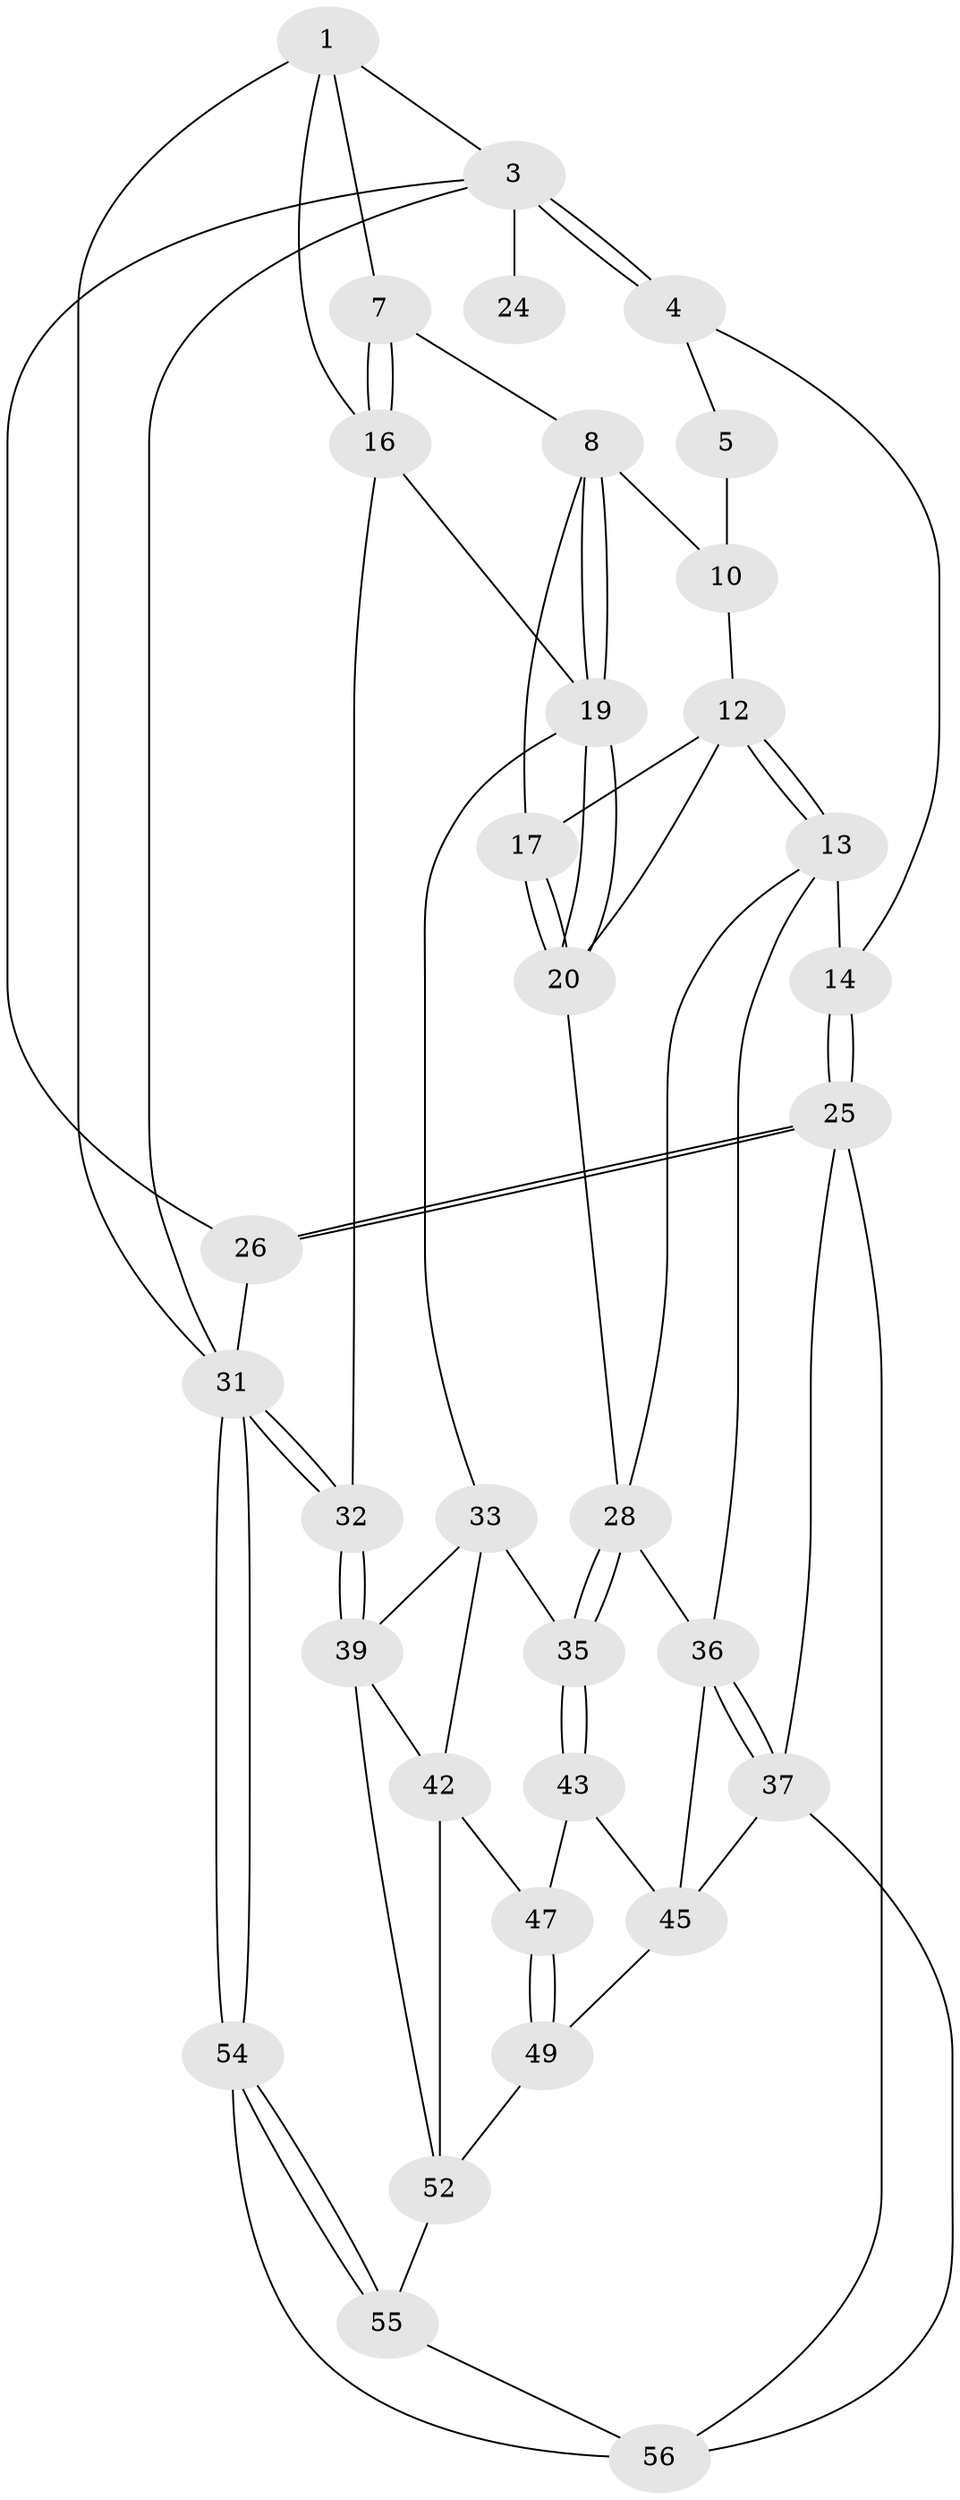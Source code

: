 // original degree distribution, {3: 0.05084745762711865, 5: 0.559322033898305, 4: 0.2033898305084746, 6: 0.1864406779661017}
// Generated by graph-tools (version 1.1) at 2025/11/02/27/25 16:11:54]
// undirected, 34 vertices, 76 edges
graph export_dot {
graph [start="1"]
  node [color=gray90,style=filled];
  1 [pos="+0.8243075644251013+0",super="+2"];
  3 [pos="+0+0",super="+27"];
  4 [pos="+0.34351013238088857+0",super="+15"];
  5 [pos="+0.36483590316520875+0",super="+6"];
  7 [pos="+0.8330788641769719+0.13146368291153074"];
  8 [pos="+0.7948459851604103+0.22252603768968504",super="+9"];
  10 [pos="+0.645970124135526+0.11362662243852013",super="+11"];
  12 [pos="+0.447838299002993+0.3103120383711759",super="+18"];
  13 [pos="+0.3989278080392402+0.33682875549387475",super="+30"];
  14 [pos="+0.27300088113189774+0.2762819780022576"];
  16 [pos="+1+0",super="+21"];
  17 [pos="+0.6560647690102406+0.28753160716348275"];
  19 [pos="+0.8879669843759591+0.3102604852365998",super="+22"];
  20 [pos="+0.69363067713238+0.429271409300885",super="+23"];
  24 [pos="+0.16053670572963782+0.20711261698695543"];
  25 [pos="+0.03939200236888525+0.7105950034510226",super="+38"];
  26 [pos="+0+0.7347294125642347"];
  28 [pos="+0.6721641203973014+0.4683004790673992",super="+29"];
  31 [pos="+1+1",super="+59"];
  32 [pos="+1+0.5224241057730337"];
  33 [pos="+0.8094758295644614+0.49889457672364657",super="+34"];
  35 [pos="+0.6736763909600998+0.47407857909401635"];
  36 [pos="+0.38997549321272734+0.5384363309542577",super="+41"];
  37 [pos="+0.335476962876622+0.5940902693165026",super="+51"];
  39 [pos="+1+0.551587852143778",super="+40"];
  42 [pos="+0.791532895909939+0.6221674292210501",super="+46"];
  43 [pos="+0.6469445020790981+0.5278408426651029",super="+44"];
  45 [pos="+0.5542140600328328+0.6232663985210305",super="+50"];
  47 [pos="+0.7594834247831128+0.6750397996096491",super="+48"];
  49 [pos="+0.659284631143736+0.7921178845714698"];
  52 [pos="+0.9229235267136219+0.6682065321501914",super="+53"];
  54 [pos="+1+1",super="+58"];
  55 [pos="+0.9190700745505984+0.9369497032465423"];
  56 [pos="+0.5188527670960983+0.924704046413215",super="+57"];
  1 -- 7;
  1 -- 16;
  1 -- 3;
  1 -- 31;
  3 -- 4;
  3 -- 4;
  3 -- 24 [weight=2];
  3 -- 26;
  3 -- 31;
  4 -- 5;
  4 -- 14;
  5 -- 10 [weight=2];
  7 -- 8;
  7 -- 16;
  7 -- 16;
  8 -- 19;
  8 -- 19;
  8 -- 17;
  8 -- 10;
  10 -- 12;
  12 -- 13;
  12 -- 13;
  12 -- 17;
  12 -- 20;
  13 -- 14;
  13 -- 28;
  13 -- 36;
  14 -- 25;
  14 -- 25;
  16 -- 32;
  16 -- 19;
  17 -- 20;
  17 -- 20;
  19 -- 20;
  19 -- 20;
  19 -- 33;
  20 -- 28;
  25 -- 26;
  25 -- 26;
  25 -- 37;
  25 -- 56;
  26 -- 31;
  28 -- 35;
  28 -- 35;
  28 -- 36;
  31 -- 32;
  31 -- 32;
  31 -- 54 [weight=2];
  31 -- 54;
  32 -- 39;
  32 -- 39;
  33 -- 42;
  33 -- 35;
  33 -- 39;
  35 -- 43;
  35 -- 43;
  36 -- 37;
  36 -- 37;
  36 -- 45;
  37 -- 56;
  37 -- 45;
  39 -- 52;
  39 -- 42;
  42 -- 52;
  42 -- 47;
  43 -- 45;
  43 -- 47 [weight=2];
  45 -- 49;
  47 -- 49;
  47 -- 49;
  49 -- 52;
  52 -- 55;
  54 -- 55;
  54 -- 55;
  54 -- 56;
  55 -- 56;
}
